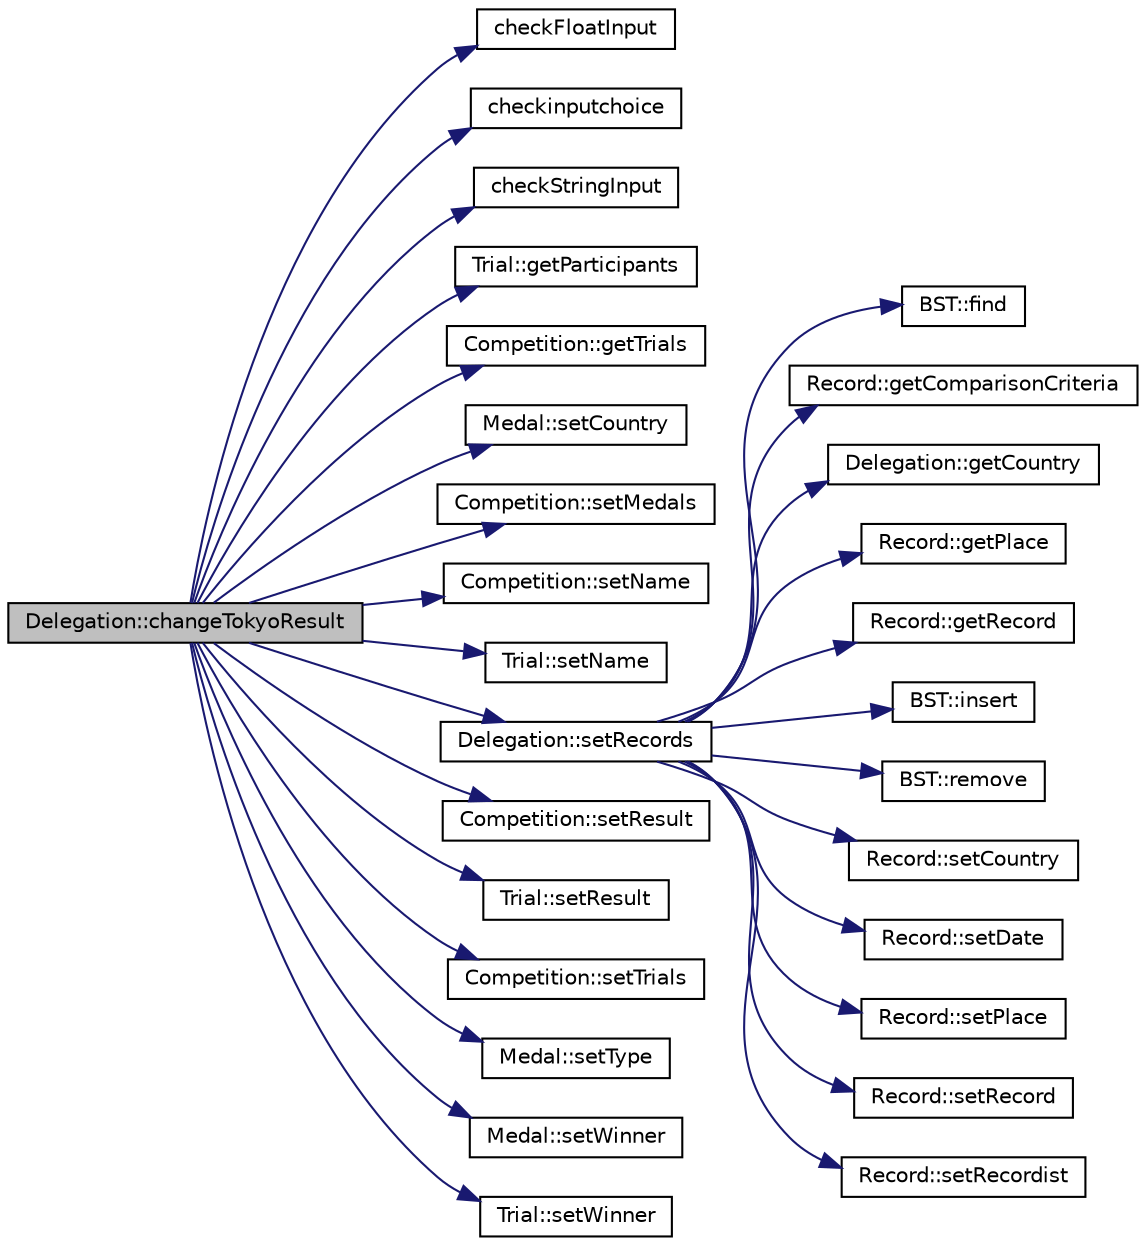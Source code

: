 digraph "Delegation::changeTokyoResult"
{
 // LATEX_PDF_SIZE
  edge [fontname="Helvetica",fontsize="10",labelfontname="Helvetica",labelfontsize="10"];
  node [fontname="Helvetica",fontsize="10",shape=record];
  rankdir="LR";
  Node1 [label="Delegation::changeTokyoResult",height=0.2,width=0.4,color="black", fillcolor="grey75", style="filled", fontcolor="black",tooltip=" "];
  Node1 -> Node2 [color="midnightblue",fontsize="10",style="solid",fontname="Helvetica"];
  Node2 [label="checkFloatInput",height=0.2,width=0.4,color="black", fillcolor="white", style="filled",URL="$auxiliar_8cpp.html#a2951a42cbfb63434c2fd8f2e8ce17c0d",tooltip=" "];
  Node1 -> Node3 [color="midnightblue",fontsize="10",style="solid",fontname="Helvetica"];
  Node3 [label="checkinputchoice",height=0.2,width=0.4,color="black", fillcolor="white", style="filled",URL="$_menus_8cpp.html#a9a825f830de2a8df955bbffae0852fd8",tooltip=" "];
  Node1 -> Node4 [color="midnightblue",fontsize="10",style="solid",fontname="Helvetica"];
  Node4 [label="checkStringInput",height=0.2,width=0.4,color="black", fillcolor="white", style="filled",URL="$auxiliar_8cpp.html#a38b12b0ae17b209757adabb8c944f98b",tooltip=" "];
  Node1 -> Node5 [color="midnightblue",fontsize="10",style="solid",fontname="Helvetica"];
  Node5 [label="Trial::getParticipants",height=0.2,width=0.4,color="black", fillcolor="white", style="filled",URL="$class_trial.html#acd21887b327bab02669ba81eeb1097dd",tooltip=" "];
  Node1 -> Node6 [color="midnightblue",fontsize="10",style="solid",fontname="Helvetica"];
  Node6 [label="Competition::getTrials",height=0.2,width=0.4,color="black", fillcolor="white", style="filled",URL="$class_competition.html#a76c7d2221ebc03e40c1286e765ab8fa6",tooltip=" "];
  Node1 -> Node7 [color="midnightblue",fontsize="10",style="solid",fontname="Helvetica"];
  Node7 [label="Medal::setCountry",height=0.2,width=0.4,color="black", fillcolor="white", style="filled",URL="$class_medal.html#ac350570494f7b5e2660dd0e455d412d2",tooltip=" "];
  Node1 -> Node8 [color="midnightblue",fontsize="10",style="solid",fontname="Helvetica"];
  Node8 [label="Competition::setMedals",height=0.2,width=0.4,color="black", fillcolor="white", style="filled",URL="$class_competition.html#ab964b0de71728ad9aa76f0d1914c683a",tooltip=" "];
  Node1 -> Node9 [color="midnightblue",fontsize="10",style="solid",fontname="Helvetica"];
  Node9 [label="Competition::setName",height=0.2,width=0.4,color="black", fillcolor="white", style="filled",URL="$class_competition.html#a8433d8c5e39fb2c0cebe575c07b348a1",tooltip=" "];
  Node1 -> Node10 [color="midnightblue",fontsize="10",style="solid",fontname="Helvetica"];
  Node10 [label="Trial::setName",height=0.2,width=0.4,color="black", fillcolor="white", style="filled",URL="$class_trial.html#aab830b6e27415c2ae388f7f70561e183",tooltip=" "];
  Node1 -> Node11 [color="midnightblue",fontsize="10",style="solid",fontname="Helvetica"];
  Node11 [label="Delegation::setRecords",height=0.2,width=0.4,color="black", fillcolor="white", style="filled",URL="$class_delegation.html#a6229aa51cbac587077c939c61cbe4269",tooltip=" "];
  Node11 -> Node12 [color="midnightblue",fontsize="10",style="solid",fontname="Helvetica"];
  Node12 [label="BST::find",height=0.2,width=0.4,color="black", fillcolor="white", style="filled",URL="$class_b_s_t.html#aaf4eb6869f68db0069534f7b2dfbe53b",tooltip=" "];
  Node11 -> Node13 [color="midnightblue",fontsize="10",style="solid",fontname="Helvetica"];
  Node13 [label="Record::getComparisonCriteria",height=0.2,width=0.4,color="black", fillcolor="white", style="filled",URL="$class_record.html#a567e4ec69efbad165c75487b49437eef",tooltip=" "];
  Node11 -> Node14 [color="midnightblue",fontsize="10",style="solid",fontname="Helvetica"];
  Node14 [label="Delegation::getCountry",height=0.2,width=0.4,color="black", fillcolor="white", style="filled",URL="$class_delegation.html#a6c59a257e986222cc7bd41531f868413",tooltip=" "];
  Node11 -> Node15 [color="midnightblue",fontsize="10",style="solid",fontname="Helvetica"];
  Node15 [label="Record::getPlace",height=0.2,width=0.4,color="black", fillcolor="white", style="filled",URL="$class_record.html#a7ffc06c78b5046b4bd4fdaa43e31c424",tooltip=" "];
  Node11 -> Node16 [color="midnightblue",fontsize="10",style="solid",fontname="Helvetica"];
  Node16 [label="Record::getRecord",height=0.2,width=0.4,color="black", fillcolor="white", style="filled",URL="$class_record.html#ac05f060acc45e41a73a2ccaa31b1adb2",tooltip=" "];
  Node11 -> Node17 [color="midnightblue",fontsize="10",style="solid",fontname="Helvetica"];
  Node17 [label="BST::insert",height=0.2,width=0.4,color="black", fillcolor="white", style="filled",URL="$class_b_s_t.html#a2b117df6521c7d61dac75ff2c938bae7",tooltip=" "];
  Node11 -> Node18 [color="midnightblue",fontsize="10",style="solid",fontname="Helvetica"];
  Node18 [label="BST::remove",height=0.2,width=0.4,color="black", fillcolor="white", style="filled",URL="$class_b_s_t.html#a6f01a0b44daf82a42022b6eb4c0df7a2",tooltip=" "];
  Node11 -> Node19 [color="midnightblue",fontsize="10",style="solid",fontname="Helvetica"];
  Node19 [label="Record::setCountry",height=0.2,width=0.4,color="black", fillcolor="white", style="filled",URL="$class_record.html#a9600408f8ae5d9c6d9bed413eb142996",tooltip=" "];
  Node11 -> Node20 [color="midnightblue",fontsize="10",style="solid",fontname="Helvetica"];
  Node20 [label="Record::setDate",height=0.2,width=0.4,color="black", fillcolor="white", style="filled",URL="$class_record.html#a0531316b7cdb72e4837d7288b3e45459",tooltip=" "];
  Node11 -> Node21 [color="midnightblue",fontsize="10",style="solid",fontname="Helvetica"];
  Node21 [label="Record::setPlace",height=0.2,width=0.4,color="black", fillcolor="white", style="filled",URL="$class_record.html#ac9bd6d0f18648bac1fe89840350801b2",tooltip=" "];
  Node11 -> Node22 [color="midnightblue",fontsize="10",style="solid",fontname="Helvetica"];
  Node22 [label="Record::setRecord",height=0.2,width=0.4,color="black", fillcolor="white", style="filled",URL="$class_record.html#a7524a65c5c81a5fff1cb96f8e80abc05",tooltip=" "];
  Node11 -> Node23 [color="midnightblue",fontsize="10",style="solid",fontname="Helvetica"];
  Node23 [label="Record::setRecordist",height=0.2,width=0.4,color="black", fillcolor="white", style="filled",URL="$class_record.html#ab96b762ba0fda6e83d7532e958f5f2df",tooltip=" "];
  Node1 -> Node24 [color="midnightblue",fontsize="10",style="solid",fontname="Helvetica"];
  Node24 [label="Competition::setResult",height=0.2,width=0.4,color="black", fillcolor="white", style="filled",URL="$class_competition.html#ab4830c595185349bab3b7db371bac3f2",tooltip=" "];
  Node1 -> Node25 [color="midnightblue",fontsize="10",style="solid",fontname="Helvetica"];
  Node25 [label="Trial::setResult",height=0.2,width=0.4,color="black", fillcolor="white", style="filled",URL="$class_trial.html#a1846374332aa118717e891801c903666",tooltip=" "];
  Node1 -> Node26 [color="midnightblue",fontsize="10",style="solid",fontname="Helvetica"];
  Node26 [label="Competition::setTrials",height=0.2,width=0.4,color="black", fillcolor="white", style="filled",URL="$class_competition.html#af03fe30f951efd1b3a1fe040e68e8b11",tooltip=" "];
  Node1 -> Node27 [color="midnightblue",fontsize="10",style="solid",fontname="Helvetica"];
  Node27 [label="Medal::setType",height=0.2,width=0.4,color="black", fillcolor="white", style="filled",URL="$class_medal.html#ae247dca8ca2055abda6206396ec8b0da",tooltip=" "];
  Node1 -> Node28 [color="midnightblue",fontsize="10",style="solid",fontname="Helvetica"];
  Node28 [label="Medal::setWinner",height=0.2,width=0.4,color="black", fillcolor="white", style="filled",URL="$class_medal.html#a021e0d3f22a6bf4f14a25f293274435c",tooltip=" "];
  Node1 -> Node29 [color="midnightblue",fontsize="10",style="solid",fontname="Helvetica"];
  Node29 [label="Trial::setWinner",height=0.2,width=0.4,color="black", fillcolor="white", style="filled",URL="$class_trial.html#a2a8eee05fdd483fe01b4a873878140cf",tooltip=" "];
}
